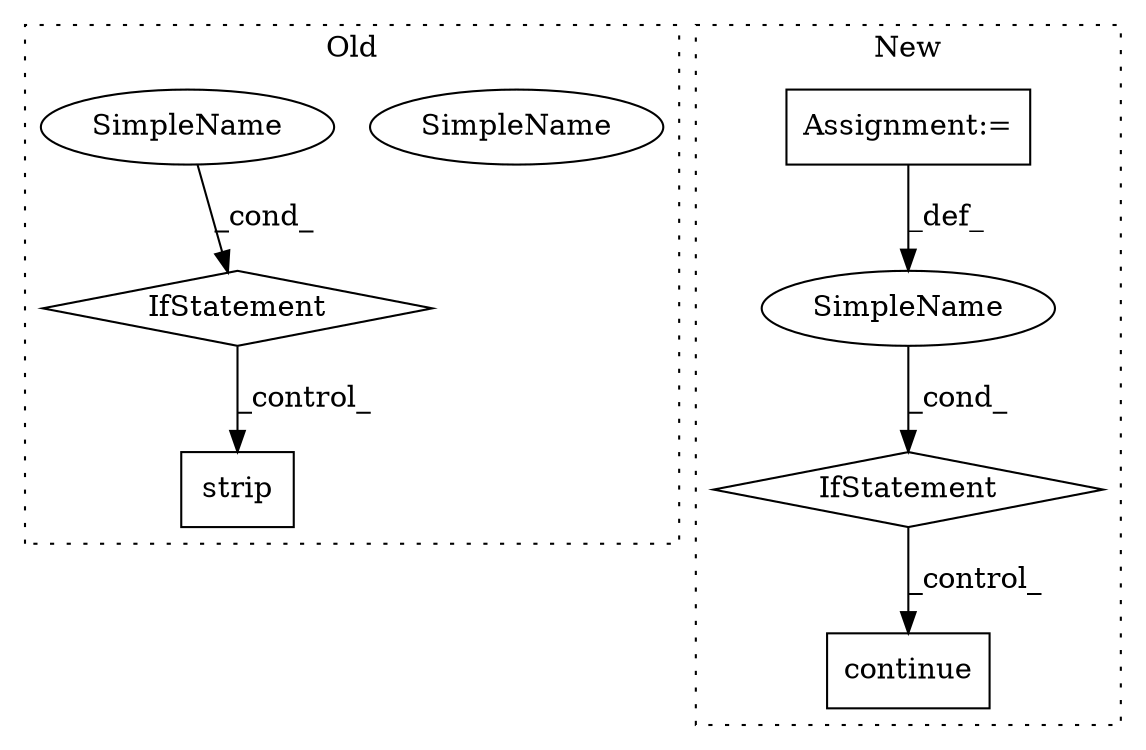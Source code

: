 digraph G {
subgraph cluster0 {
1 [label="strip" a="32" s="1982" l="7" shape="box"];
6 [label="IfStatement" a="25" s="2053" l="45" shape="diamond"];
7 [label="SimpleName" a="42" s="2093" l="5" shape="ellipse"];
8 [label="SimpleName" a="42" s="2093" l="5" shape="ellipse"];
label = "Old";
style="dotted";
}
subgraph cluster1 {
2 [label="continue" a="18" s="2090" l="9" shape="box"];
3 [label="IfStatement" a="25" s="2069,2078" l="4,2" shape="diamond"];
4 [label="SimpleName" a="42" s="" l="" shape="ellipse"];
5 [label="Assignment:=" a="7" s="2048" l="1" shape="box"];
label = "New";
style="dotted";
}
3 -> 2 [label="_control_"];
4 -> 3 [label="_cond_"];
5 -> 4 [label="_def_"];
6 -> 1 [label="_control_"];
8 -> 6 [label="_cond_"];
}